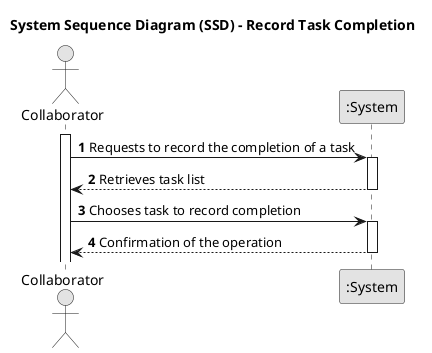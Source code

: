 @startuml
skinparam monochrome true
skinparam packageStyle rectangle
skinparam shadowing false

title System Sequence Diagram (SSD) - Record Task Completion

autonumber

actor "Collaborator" as Collaborator
participant ":System" as System

activate Collaborator

    Collaborator -> System : Requests to record the completion of a task
    activate System

        System --> Collaborator : Retrieves task list
    deactivate System

    Collaborator -> System : Chooses task to record completion
    activate System

        System --> Collaborator : Confirmation of the operation
    deactivate System


@enduml
